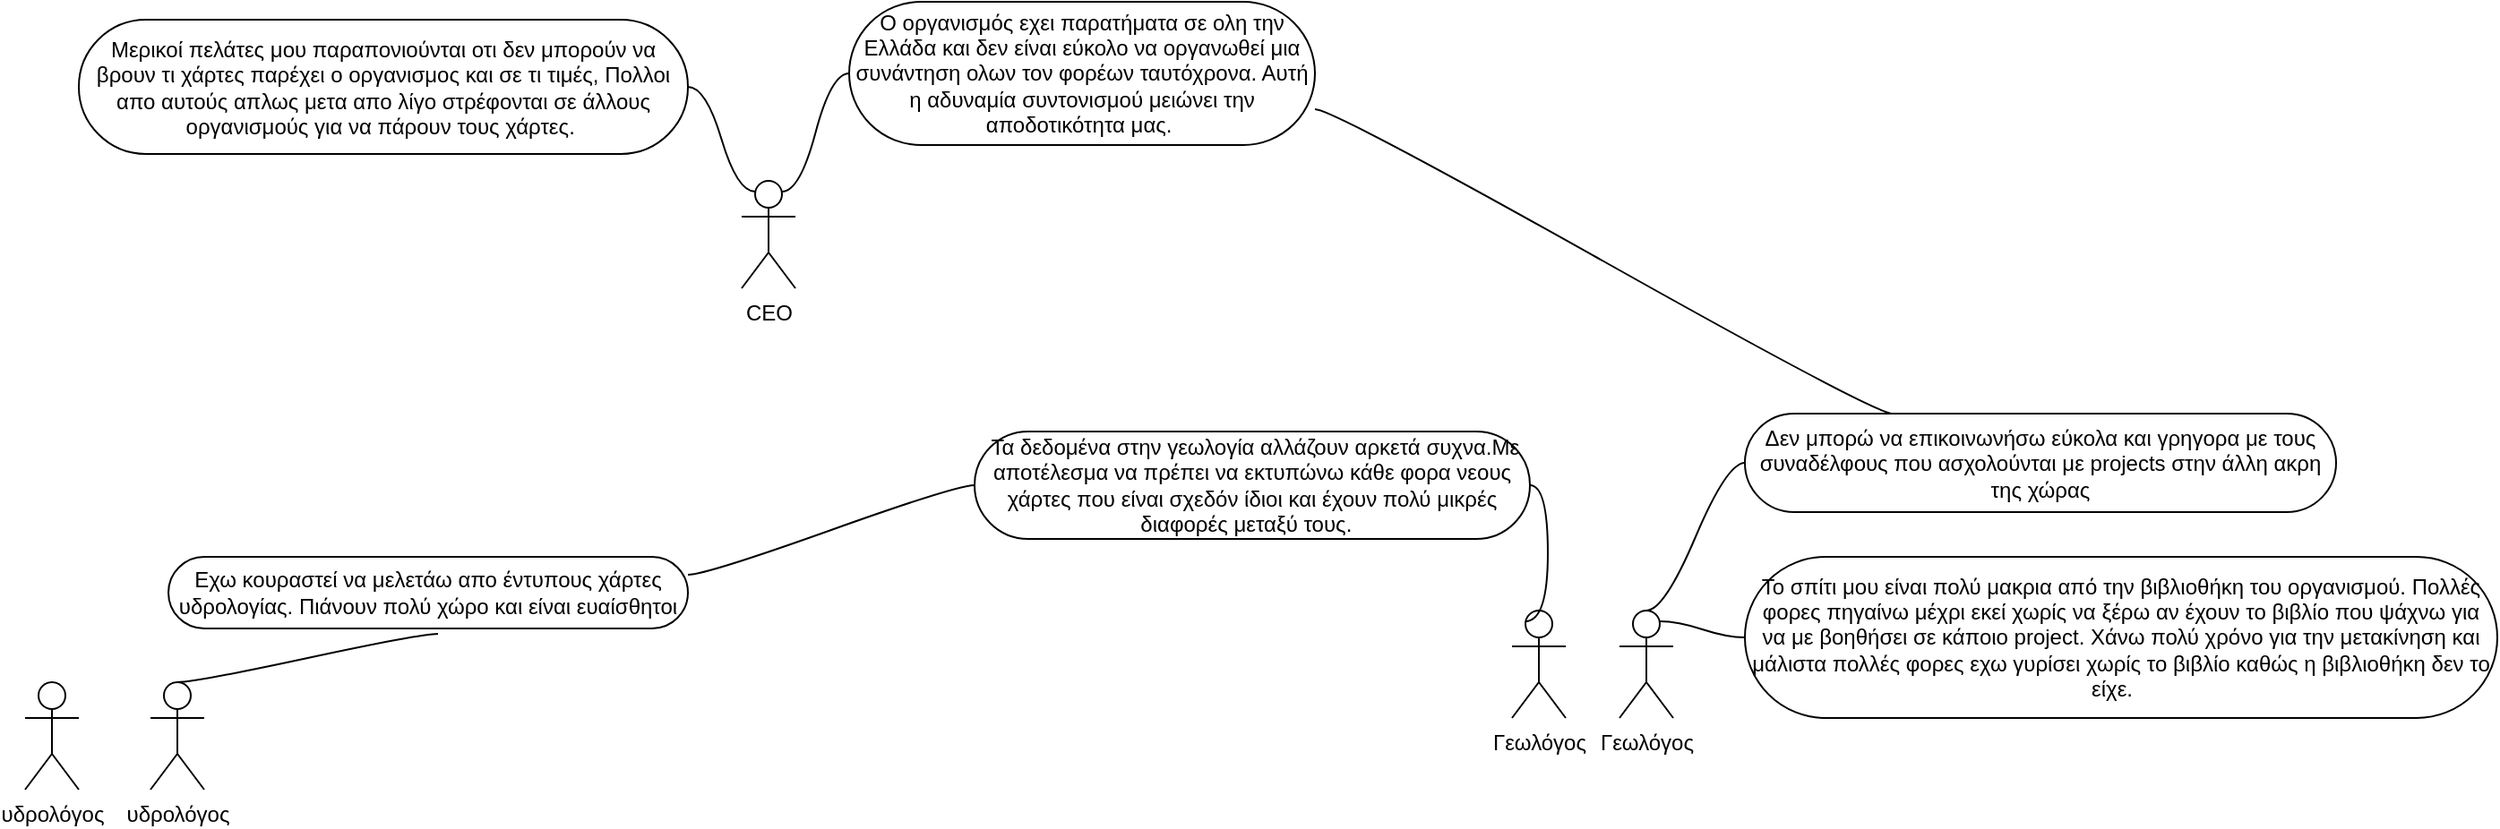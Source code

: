 <mxfile version="21.2.3" type="github">
  <diagram name="Σελίδα-1" id="0HPzzRoCCEc05kX_OtVX">
    <mxGraphModel dx="2749" dy="901" grid="1" gridSize="10" guides="1" tooltips="1" connect="1" arrows="1" fold="1" page="1" pageScale="1" pageWidth="827" pageHeight="1169" math="0" shadow="0">
      <root>
        <mxCell id="0" />
        <mxCell id="1" parent="0" />
        <mxCell id="nEepf2eeYOMH0jUjjnY--1" value="CEO" style="shape=umlActor;verticalLabelPosition=bottom;verticalAlign=top;html=1;" parent="1" vertex="1">
          <mxGeometry x="120" y="140" width="30" height="60" as="geometry" />
        </mxCell>
        <mxCell id="nEepf2eeYOMH0jUjjnY--6" value="Ο οργανισμός εχει παρατήματα σε ολη την Ελλάδα και δεν είναι εύκολο να οργανωθεί μια συνάντηση ολων τον φορέων ταυτόχρονα. Αυτή η αδυναμία συντονισμού μειώνει την αποδοτικότητα μας.&amp;nbsp;" style="whiteSpace=wrap;html=1;rounded=1;arcSize=50;align=center;verticalAlign=middle;strokeWidth=1;autosize=1;spacing=4;treeFolding=1;treeMoving=1;newEdgeStyle={&quot;edgeStyle&quot;:&quot;entityRelationEdgeStyle&quot;,&quot;startArrow&quot;:&quot;none&quot;,&quot;endArrow&quot;:&quot;none&quot;,&quot;segment&quot;:10,&quot;curved&quot;:1,&quot;sourcePerimeterSpacing&quot;:0,&quot;targetPerimeterSpacing&quot;:0};" parent="1" vertex="1">
          <mxGeometry x="180" y="40" width="260" height="80" as="geometry" />
        </mxCell>
        <mxCell id="nEepf2eeYOMH0jUjjnY--7" value="" style="edgeStyle=entityRelationEdgeStyle;startArrow=none;endArrow=none;segment=10;curved=1;sourcePerimeterSpacing=0;targetPerimeterSpacing=0;rounded=0;exitX=0.75;exitY=0.1;exitDx=0;exitDy=0;exitPerimeter=0;" parent="1" source="nEepf2eeYOMH0jUjjnY--1" target="nEepf2eeYOMH0jUjjnY--6" edge="1">
          <mxGeometry relative="1" as="geometry">
            <mxPoint x="160" y="100" as="sourcePoint" />
          </mxGeometry>
        </mxCell>
        <mxCell id="nEepf2eeYOMH0jUjjnY--10" value="Μερικοί πελάτες μου παραπονιούνται οτι δεν μπορούν να βρουν τι χάρτες παρέχει ο οργανισμος και σε τι τιμές, Πoλλοι απο αυτούς απλως μετα απο λίγο στρέφονται σε άλλους οργανισμούς για να πάρουν τους χάρτες.&amp;nbsp;" style="whiteSpace=wrap;html=1;rounded=1;arcSize=50;align=center;verticalAlign=middle;strokeWidth=1;autosize=1;spacing=4;treeFolding=1;treeMoving=1;newEdgeStyle={&quot;edgeStyle&quot;:&quot;entityRelationEdgeStyle&quot;,&quot;startArrow&quot;:&quot;none&quot;,&quot;endArrow&quot;:&quot;none&quot;,&quot;segment&quot;:10,&quot;curved&quot;:1,&quot;sourcePerimeterSpacing&quot;:0,&quot;targetPerimeterSpacing&quot;:0};" parent="1" vertex="1">
          <mxGeometry x="-250" y="50" width="340" height="75" as="geometry" />
        </mxCell>
        <mxCell id="nEepf2eeYOMH0jUjjnY--11" value="" style="edgeStyle=entityRelationEdgeStyle;startArrow=none;endArrow=none;segment=10;curved=1;sourcePerimeterSpacing=0;targetPerimeterSpacing=0;rounded=0;exitX=0.25;exitY=0.1;exitDx=0;exitDy=0;exitPerimeter=0;" parent="1" source="nEepf2eeYOMH0jUjjnY--1" target="nEepf2eeYOMH0jUjjnY--10" edge="1">
          <mxGeometry relative="1" as="geometry">
            <mxPoint x="-70" y="132" as="sourcePoint" />
          </mxGeometry>
        </mxCell>
        <mxCell id="exnMLXb53j5eCIuaalZw-4" value="Γεωλόγος" style="shape=umlActor;verticalLabelPosition=bottom;verticalAlign=top;html=1;" vertex="1" parent="1">
          <mxGeometry x="610" y="380" width="30" height="60" as="geometry" />
        </mxCell>
        <mxCell id="exnMLXb53j5eCIuaalZw-7" value="Το σπίτι μου είναι πολύ μακρια από την βιβλιοθήκη του οργανισμού. Πολλές φορες πηγαίνω μέχρι εκεί χωρίς να ξέρω αν έχουν το βιβλίο που ψάχνω για να με βοηθήσει σε κάποιο project. Χάνω πολύ χρόνο για την μετακίνηση και μάλιστα πολλές φορες εχω γυρίσει χωρίς το βιβλίο καθώς η βιβλιοθήκη δεν το είχε.&amp;nbsp; &amp;nbsp;" style="whiteSpace=wrap;html=1;rounded=1;arcSize=50;align=center;verticalAlign=middle;strokeWidth=1;autosize=1;spacing=4;treeFolding=1;treeMoving=1;newEdgeStyle={&quot;edgeStyle&quot;:&quot;entityRelationEdgeStyle&quot;,&quot;startArrow&quot;:&quot;none&quot;,&quot;endArrow&quot;:&quot;none&quot;,&quot;segment&quot;:10,&quot;curved&quot;:1,&quot;sourcePerimeterSpacing&quot;:0,&quot;targetPerimeterSpacing&quot;:0};" vertex="1" parent="1">
          <mxGeometry x="680" y="350" width="420" height="90" as="geometry" />
        </mxCell>
        <mxCell id="exnMLXb53j5eCIuaalZw-8" value="" style="edgeStyle=entityRelationEdgeStyle;startArrow=none;endArrow=none;segment=10;curved=1;sourcePerimeterSpacing=0;targetPerimeterSpacing=0;rounded=0;exitX=0.75;exitY=0.1;exitDx=0;exitDy=0;exitPerimeter=0;" edge="1" target="exnMLXb53j5eCIuaalZw-7" parent="1" source="exnMLXb53j5eCIuaalZw-4">
          <mxGeometry relative="1" as="geometry">
            <mxPoint x="670" y="370" as="sourcePoint" />
          </mxGeometry>
        </mxCell>
        <mxCell id="exnMLXb53j5eCIuaalZw-10" value="Γεωλόγος" style="shape=umlActor;verticalLabelPosition=bottom;verticalAlign=top;html=1;" vertex="1" parent="1">
          <mxGeometry x="550" y="380" width="30" height="60" as="geometry" />
        </mxCell>
        <mxCell id="exnMLXb53j5eCIuaalZw-28" style="edgeStyle=entityRelationEdgeStyle;rounded=0;orthogonalLoop=1;jettySize=auto;html=1;startArrow=none;endArrow=none;segment=10;curved=1;sourcePerimeterSpacing=0;targetPerimeterSpacing=0;exitX=0.25;exitY=0;exitDx=0;exitDy=0;entryX=1;entryY=0.75;entryDx=0;entryDy=0;" edge="1" parent="1" source="exnMLXb53j5eCIuaalZw-26" target="nEepf2eeYOMH0jUjjnY--6">
          <mxGeometry relative="1" as="geometry" />
        </mxCell>
        <mxCell id="exnMLXb53j5eCIuaalZw-26" value="Δεν μπορώ να επικοινωνήσω εύκολα και γρηγορα με τους συναδέλφους που ασχολούνται με projects στην άλλη ακρη της χώρας" style="whiteSpace=wrap;html=1;rounded=1;arcSize=50;align=center;verticalAlign=middle;strokeWidth=1;autosize=1;spacing=4;treeFolding=1;treeMoving=1;newEdgeStyle={&quot;edgeStyle&quot;:&quot;entityRelationEdgeStyle&quot;,&quot;startArrow&quot;:&quot;none&quot;,&quot;endArrow&quot;:&quot;none&quot;,&quot;segment&quot;:10,&quot;curved&quot;:1,&quot;sourcePerimeterSpacing&quot;:0,&quot;targetPerimeterSpacing&quot;:0};" vertex="1" parent="1">
          <mxGeometry x="680" y="270" width="330" height="55" as="geometry" />
        </mxCell>
        <mxCell id="exnMLXb53j5eCIuaalZw-27" value="" style="edgeStyle=entityRelationEdgeStyle;startArrow=none;endArrow=none;segment=10;curved=1;sourcePerimeterSpacing=0;targetPerimeterSpacing=0;rounded=0;exitX=0.5;exitY=0;exitDx=0;exitDy=0;exitPerimeter=0;" edge="1" target="exnMLXb53j5eCIuaalZw-26" parent="1" source="exnMLXb53j5eCIuaalZw-4">
          <mxGeometry relative="1" as="geometry">
            <mxPoint x="650" y="310" as="sourcePoint" />
          </mxGeometry>
        </mxCell>
        <mxCell id="exnMLXb53j5eCIuaalZw-29" value="&amp;nbsp;Τα δεδομένα στην γεωλογία αλλάζουν αρκετά συχνα.Με αποτέλεσμα να πρέπει να εκτυπώνω κάθε φορα νεους χάρτες που είναι σχεδόν ίδιοι και έχουν πολύ μικρές διαφορές μεταξύ τους.&amp;nbsp;&amp;nbsp;" style="whiteSpace=wrap;html=1;rounded=1;arcSize=50;align=center;verticalAlign=middle;strokeWidth=1;autosize=1;spacing=4;treeFolding=1;treeMoving=1;newEdgeStyle={&quot;edgeStyle&quot;:&quot;entityRelationEdgeStyle&quot;,&quot;startArrow&quot;:&quot;none&quot;,&quot;endArrow&quot;:&quot;none&quot;,&quot;segment&quot;:10,&quot;curved&quot;:1,&quot;sourcePerimeterSpacing&quot;:0,&quot;targetPerimeterSpacing&quot;:0};" vertex="1" parent="1">
          <mxGeometry x="250" y="280" width="310" height="60" as="geometry" />
        </mxCell>
        <mxCell id="exnMLXb53j5eCIuaalZw-30" value="" style="edgeStyle=entityRelationEdgeStyle;startArrow=none;endArrow=none;segment=10;curved=1;sourcePerimeterSpacing=0;targetPerimeterSpacing=0;rounded=0;exitX=0.25;exitY=0.1;exitDx=0;exitDy=0;exitPerimeter=0;" edge="1" target="exnMLXb53j5eCIuaalZw-29" parent="1" source="exnMLXb53j5eCIuaalZw-10">
          <mxGeometry relative="1" as="geometry">
            <mxPoint x="350" y="394" as="sourcePoint" />
          </mxGeometry>
        </mxCell>
        <mxCell id="exnMLXb53j5eCIuaalZw-31" value="υδρολόγος" style="shape=umlActor;verticalLabelPosition=bottom;verticalAlign=top;html=1;" vertex="1" parent="1">
          <mxGeometry x="-280" y="420" width="30" height="60" as="geometry" />
        </mxCell>
        <mxCell id="exnMLXb53j5eCIuaalZw-32" value="υδρολόγος" style="shape=umlActor;verticalLabelPosition=bottom;verticalAlign=top;html=1;" vertex="1" parent="1">
          <mxGeometry x="-210" y="420" width="30" height="60" as="geometry" />
        </mxCell>
        <mxCell id="exnMLXb53j5eCIuaalZw-37" style="edgeStyle=entityRelationEdgeStyle;rounded=0;orthogonalLoop=1;jettySize=auto;html=1;startArrow=none;endArrow=none;segment=10;curved=1;sourcePerimeterSpacing=0;targetPerimeterSpacing=0;exitX=1;exitY=0.25;exitDx=0;exitDy=0;" edge="1" parent="1" source="exnMLXb53j5eCIuaalZw-35" target="exnMLXb53j5eCIuaalZw-29">
          <mxGeometry relative="1" as="geometry" />
        </mxCell>
        <mxCell id="exnMLXb53j5eCIuaalZw-35" value="Εχω κουραστεί να μελετάω απο έντυπους χάρτες υδρολογίας. Πιάνουν πολύ χώρο και είναι ευαίσθητοι" style="whiteSpace=wrap;html=1;rounded=1;arcSize=50;align=center;verticalAlign=middle;strokeWidth=1;autosize=1;spacing=4;treeFolding=1;treeMoving=1;newEdgeStyle={&quot;edgeStyle&quot;:&quot;entityRelationEdgeStyle&quot;,&quot;startArrow&quot;:&quot;none&quot;,&quot;endArrow&quot;:&quot;none&quot;,&quot;segment&quot;:10,&quot;curved&quot;:1,&quot;sourcePerimeterSpacing&quot;:0,&quot;targetPerimeterSpacing&quot;:0};" vertex="1" parent="1">
          <mxGeometry x="-200" y="350" width="290" height="40" as="geometry" />
        </mxCell>
        <mxCell id="exnMLXb53j5eCIuaalZw-36" value="" style="edgeStyle=entityRelationEdgeStyle;startArrow=none;endArrow=none;segment=10;curved=1;sourcePerimeterSpacing=0;targetPerimeterSpacing=0;rounded=0;exitX=0.5;exitY=0;exitDx=0;exitDy=0;exitPerimeter=0;entryX=0.519;entryY=1.075;entryDx=0;entryDy=0;entryPerimeter=0;" edge="1" target="exnMLXb53j5eCIuaalZw-35" parent="1" source="exnMLXb53j5eCIuaalZw-32">
          <mxGeometry relative="1" as="geometry">
            <mxPoint x="-170" y="408" as="sourcePoint" />
          </mxGeometry>
        </mxCell>
      </root>
    </mxGraphModel>
  </diagram>
</mxfile>
